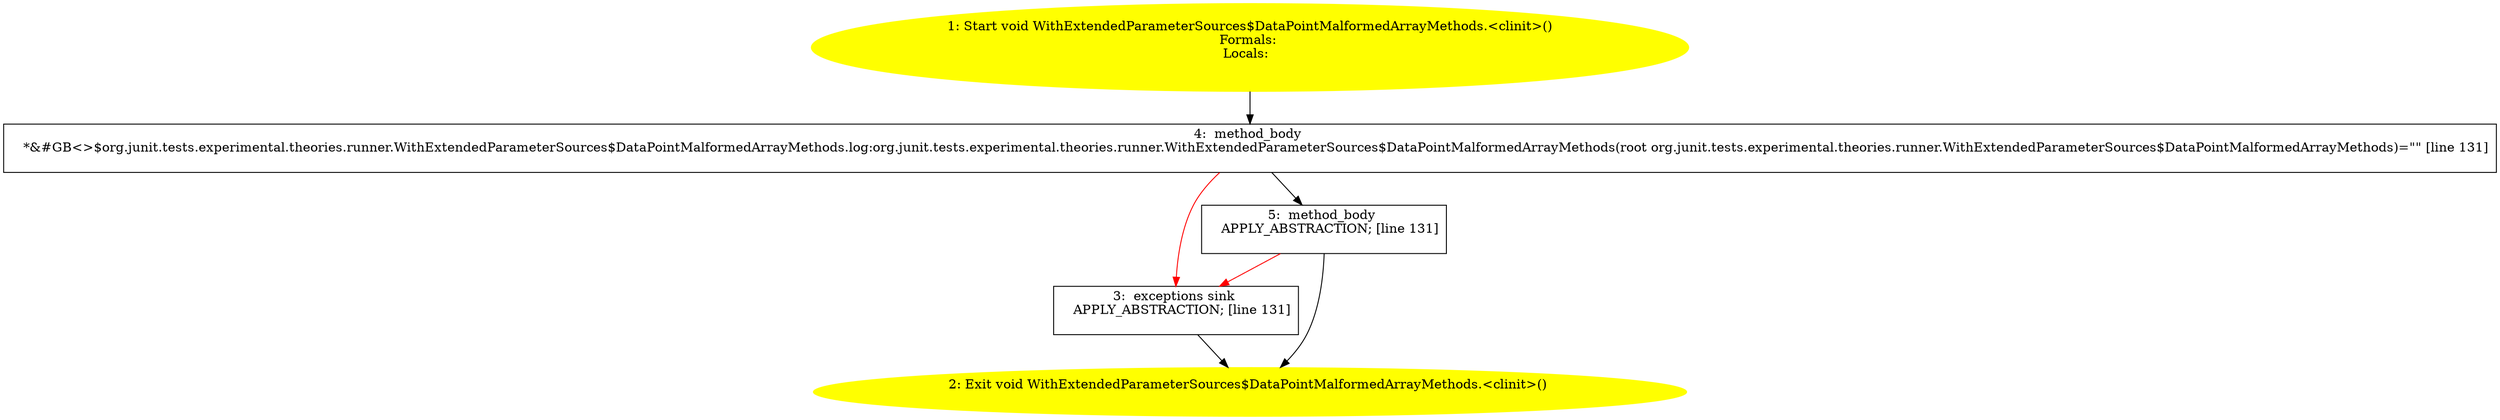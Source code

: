 /* @generated */
digraph cfg {
"org.junit.tests.experimental.theories.runner.WithExtendedParameterSources$DataPointMalformedArrayMet.8afbacb584eec97b9d902125711af0ea_1" [label="1: Start void WithExtendedParameterSources$DataPointMalformedArrayMethods.<clinit>()\nFormals: \nLocals:  \n  " color=yellow style=filled]
	

	 "org.junit.tests.experimental.theories.runner.WithExtendedParameterSources$DataPointMalformedArrayMet.8afbacb584eec97b9d902125711af0ea_1" -> "org.junit.tests.experimental.theories.runner.WithExtendedParameterSources$DataPointMalformedArrayMet.8afbacb584eec97b9d902125711af0ea_4" ;
"org.junit.tests.experimental.theories.runner.WithExtendedParameterSources$DataPointMalformedArrayMet.8afbacb584eec97b9d902125711af0ea_2" [label="2: Exit void WithExtendedParameterSources$DataPointMalformedArrayMethods.<clinit>() \n  " color=yellow style=filled]
	

"org.junit.tests.experimental.theories.runner.WithExtendedParameterSources$DataPointMalformedArrayMet.8afbacb584eec97b9d902125711af0ea_3" [label="3:  exceptions sink \n   APPLY_ABSTRACTION; [line 131]\n " shape="box"]
	

	 "org.junit.tests.experimental.theories.runner.WithExtendedParameterSources$DataPointMalformedArrayMet.8afbacb584eec97b9d902125711af0ea_3" -> "org.junit.tests.experimental.theories.runner.WithExtendedParameterSources$DataPointMalformedArrayMet.8afbacb584eec97b9d902125711af0ea_2" ;
"org.junit.tests.experimental.theories.runner.WithExtendedParameterSources$DataPointMalformedArrayMet.8afbacb584eec97b9d902125711af0ea_4" [label="4:  method_body \n   *&#GB<>$org.junit.tests.experimental.theories.runner.WithExtendedParameterSources$DataPointMalformedArrayMethods.log:org.junit.tests.experimental.theories.runner.WithExtendedParameterSources$DataPointMalformedArrayMethods(root org.junit.tests.experimental.theories.runner.WithExtendedParameterSources$DataPointMalformedArrayMethods)=\"\" [line 131]\n " shape="box"]
	

	 "org.junit.tests.experimental.theories.runner.WithExtendedParameterSources$DataPointMalformedArrayMet.8afbacb584eec97b9d902125711af0ea_4" -> "org.junit.tests.experimental.theories.runner.WithExtendedParameterSources$DataPointMalformedArrayMet.8afbacb584eec97b9d902125711af0ea_5" ;
	 "org.junit.tests.experimental.theories.runner.WithExtendedParameterSources$DataPointMalformedArrayMet.8afbacb584eec97b9d902125711af0ea_4" -> "org.junit.tests.experimental.theories.runner.WithExtendedParameterSources$DataPointMalformedArrayMet.8afbacb584eec97b9d902125711af0ea_3" [color="red" ];
"org.junit.tests.experimental.theories.runner.WithExtendedParameterSources$DataPointMalformedArrayMet.8afbacb584eec97b9d902125711af0ea_5" [label="5:  method_body \n   APPLY_ABSTRACTION; [line 131]\n " shape="box"]
	

	 "org.junit.tests.experimental.theories.runner.WithExtendedParameterSources$DataPointMalformedArrayMet.8afbacb584eec97b9d902125711af0ea_5" -> "org.junit.tests.experimental.theories.runner.WithExtendedParameterSources$DataPointMalformedArrayMet.8afbacb584eec97b9d902125711af0ea_2" ;
	 "org.junit.tests.experimental.theories.runner.WithExtendedParameterSources$DataPointMalformedArrayMet.8afbacb584eec97b9d902125711af0ea_5" -> "org.junit.tests.experimental.theories.runner.WithExtendedParameterSources$DataPointMalformedArrayMet.8afbacb584eec97b9d902125711af0ea_3" [color="red" ];
}
